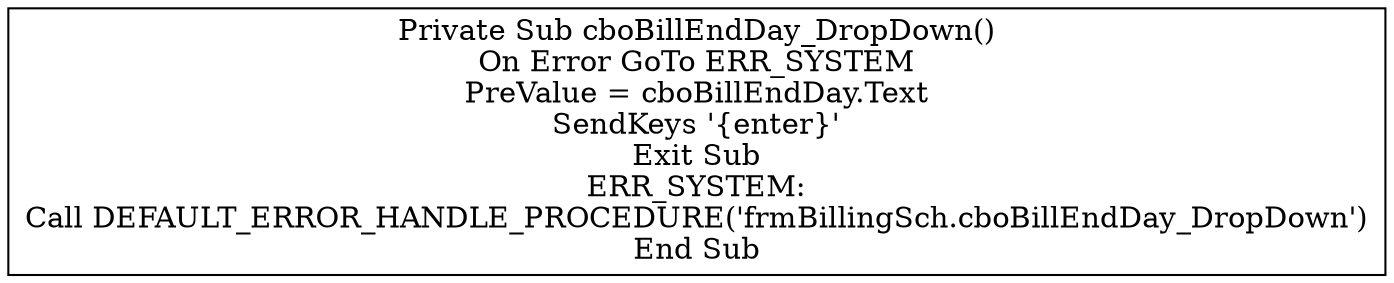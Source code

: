digraph G{
Node_1 [ label ="Private Sub cboBillEndDay_DropDown()\nOn Error GoTo ERR_SYSTEM\nPreValue = cboBillEndDay.Text\nSendKeys '{enter}'\nExit Sub\nERR_SYSTEM:\nCall DEFAULT_ERROR_HANDLE_PROCEDURE('frmBillingSch.cboBillEndDay_DropDown')\nEnd Sub",shape="box"];
}
